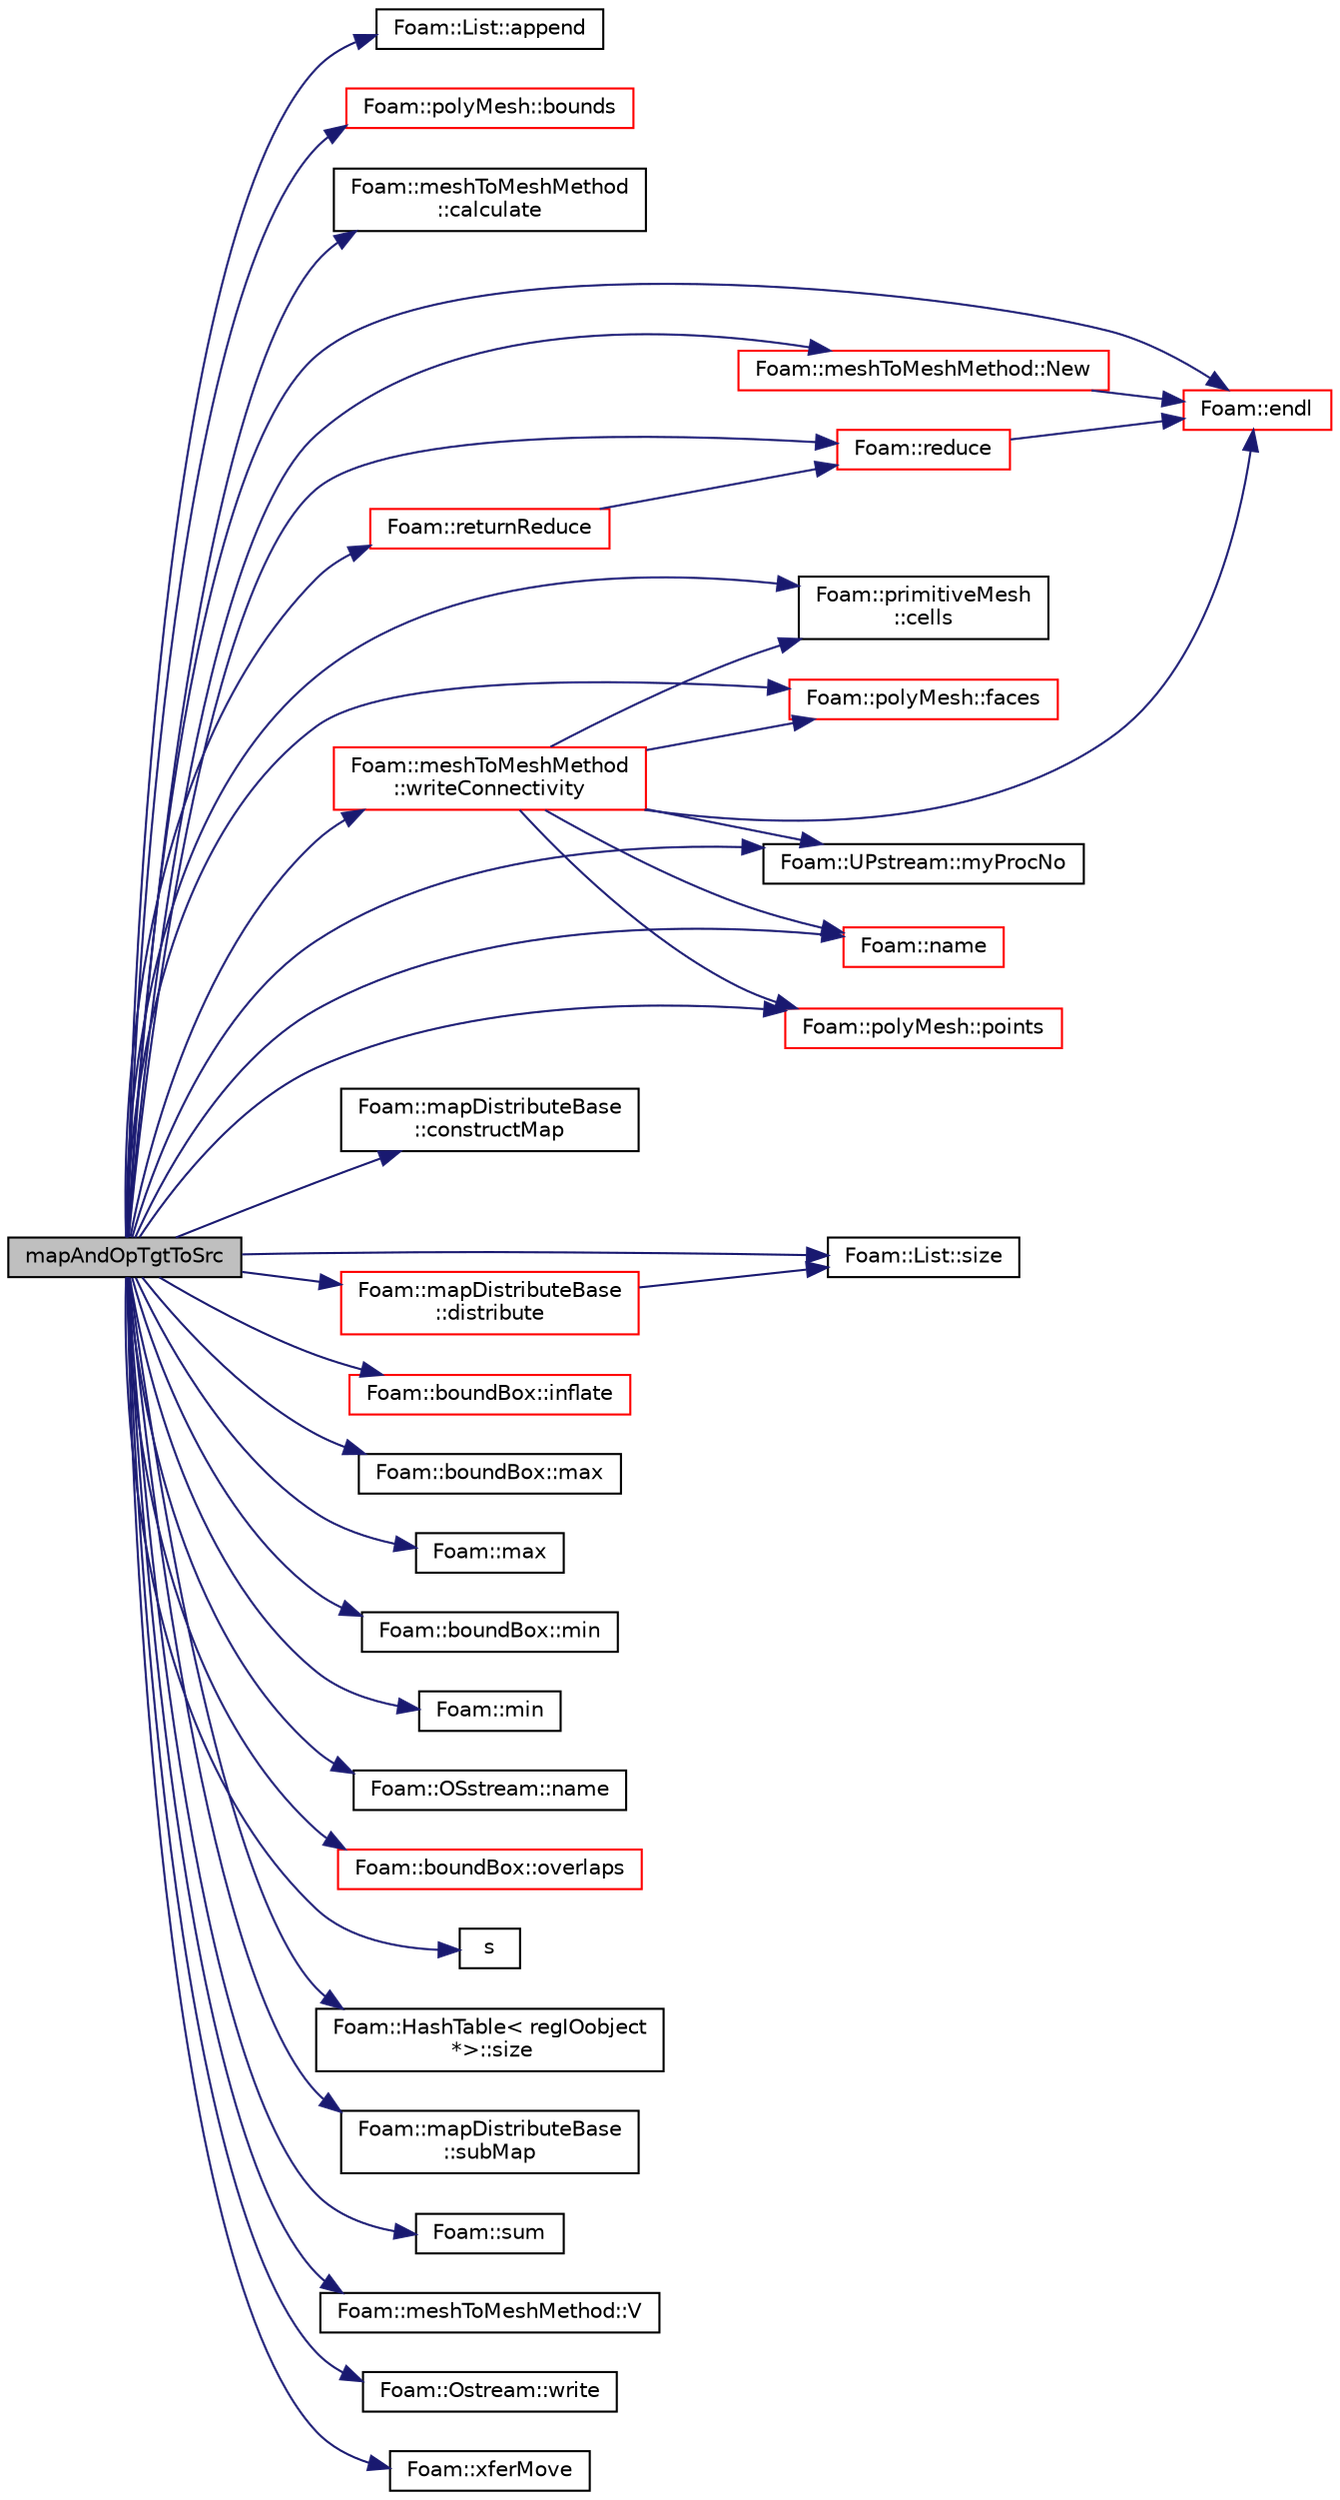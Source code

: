 digraph "mapAndOpTgtToSrc"
{
  bgcolor="transparent";
  edge [fontname="Helvetica",fontsize="10",labelfontname="Helvetica",labelfontsize="10"];
  node [fontname="Helvetica",fontsize="10",shape=record];
  rankdir="LR";
  Node807 [label="mapAndOpTgtToSrc",height=0.2,width=0.4,color="black", fillcolor="grey75", style="filled", fontcolor="black"];
  Node807 -> Node808 [color="midnightblue",fontsize="10",style="solid",fontname="Helvetica"];
  Node808 [label="Foam::List::append",height=0.2,width=0.4,color="black",URL="$a26833.html#a399dd2bf0d9a32016717dc90126f016b",tooltip="Append an element at the end of the list. "];
  Node807 -> Node809 [color="midnightblue",fontsize="10",style="solid",fontname="Helvetica"];
  Node809 [label="Foam::polyMesh::bounds",height=0.2,width=0.4,color="red",URL="$a28565.html#af0b8fd78dbff2bbd5d76f5c2e8569fbe",tooltip="Return mesh bounding box. "];
  Node807 -> Node960 [color="midnightblue",fontsize="10",style="solid",fontname="Helvetica"];
  Node960 [label="Foam::meshToMeshMethod\l::calculate",height=0.2,width=0.4,color="black",URL="$a30513.html#ac90625c367a45f1eba2402f352d3b93a",tooltip="Calculate addressing and weights. "];
  Node807 -> Node924 [color="midnightblue",fontsize="10",style="solid",fontname="Helvetica"];
  Node924 [label="Foam::primitiveMesh\l::cells",height=0.2,width=0.4,color="black",URL="$a28685.html#af19bf800d725a623c7b1d0101d65e7d3"];
  Node807 -> Node961 [color="midnightblue",fontsize="10",style="solid",fontname="Helvetica"];
  Node961 [label="Foam::mapDistributeBase\l::constructMap",height=0.2,width=0.4,color="black",URL="$a28525.html#a2c4fa08c9d8a3d5540a5c497f10ebb96",tooltip="From subsetted data to new reconstructed data. "];
  Node807 -> Node962 [color="midnightblue",fontsize="10",style="solid",fontname="Helvetica"];
  Node962 [label="Foam::mapDistributeBase\l::distribute",height=0.2,width=0.4,color="red",URL="$a28525.html#a333f631776644ef8e70cae68822cc5d5",tooltip="Distribute data. Note:schedule only used for Pstream::scheduled. "];
  Node962 -> Node889 [color="midnightblue",fontsize="10",style="solid",fontname="Helvetica"];
  Node889 [label="Foam::List::size",height=0.2,width=0.4,color="black",URL="$a26833.html#a8a5f6fa29bd4b500caf186f60245b384",tooltip="Override size to be inconsistent with allocated storage. "];
  Node807 -> Node828 [color="midnightblue",fontsize="10",style="solid",fontname="Helvetica"];
  Node828 [label="Foam::endl",height=0.2,width=0.4,color="red",URL="$a21851.html#a2db8fe02a0d3909e9351bb4275b23ce4",tooltip="Add newline and flush stream. "];
  Node807 -> Node897 [color="midnightblue",fontsize="10",style="solid",fontname="Helvetica"];
  Node897 [label="Foam::polyMesh::faces",height=0.2,width=0.4,color="red",URL="$a28565.html#a431c0a24765f0bb6d32f6a03ce0e9b57",tooltip="Return raw faces. "];
  Node807 -> Node969 [color="midnightblue",fontsize="10",style="solid",fontname="Helvetica"];
  Node969 [label="Foam::boundBox::inflate",height=0.2,width=0.4,color="red",URL="$a28253.html#a7264596c8566f5168aa2f5e795c884f4",tooltip="Inflate box by factor*mag(span) in all dimensions. "];
  Node807 -> Node940 [color="midnightblue",fontsize="10",style="solid",fontname="Helvetica"];
  Node940 [label="Foam::boundBox::max",height=0.2,width=0.4,color="black",URL="$a28253.html#a43279cd20862e64a21c8c82ee6c2441b",tooltip="Maximum describing the bounding box. "];
  Node807 -> Node933 [color="midnightblue",fontsize="10",style="solid",fontname="Helvetica"];
  Node933 [label="Foam::max",height=0.2,width=0.4,color="black",URL="$a21851.html#ac993e906cf2774ae77e666bc24e81733"];
  Node807 -> Node934 [color="midnightblue",fontsize="10",style="solid",fontname="Helvetica"];
  Node934 [label="Foam::boundBox::min",height=0.2,width=0.4,color="black",URL="$a28253.html#a41bea928bbb72b904d07db28570b07bd",tooltip="Minimum describing the bounding box. "];
  Node807 -> Node971 [color="midnightblue",fontsize="10",style="solid",fontname="Helvetica"];
  Node971 [label="Foam::min",height=0.2,width=0.4,color="black",URL="$a21851.html#a253e112ad2d56d96230ff39ea7f442dc"];
  Node807 -> Node909 [color="midnightblue",fontsize="10",style="solid",fontname="Helvetica"];
  Node909 [label="Foam::UPstream::myProcNo",height=0.2,width=0.4,color="black",URL="$a27377.html#afc74d89573de32a3032c916f8cdd1733",tooltip="Number of this process (starting from masterNo() = 0) "];
  Node807 -> Node972 [color="midnightblue",fontsize="10",style="solid",fontname="Helvetica"];
  Node972 [label="Foam::OSstream::name",height=0.2,width=0.4,color="black",URL="$a27397.html#a41b2d01e5fd6e1bc71a895d8b8a86308",tooltip="Return the name of the stream. "];
  Node807 -> Node973 [color="midnightblue",fontsize="10",style="solid",fontname="Helvetica"];
  Node973 [label="Foam::name",height=0.2,width=0.4,color="red",URL="$a21851.html#adcb0df2bd4953cb6bb390272d8263c3a",tooltip="Return a string representation of a complex. "];
  Node807 -> Node976 [color="midnightblue",fontsize="10",style="solid",fontname="Helvetica"];
  Node976 [label="Foam::meshToMeshMethod::New",height=0.2,width=0.4,color="red",URL="$a30513.html#af8481e3b6878ce37d283fd403558a2d5",tooltip="Selector. "];
  Node976 -> Node828 [color="midnightblue",fontsize="10",style="solid",fontname="Helvetica"];
  Node807 -> Node981 [color="midnightblue",fontsize="10",style="solid",fontname="Helvetica"];
  Node981 [label="Foam::boundBox::overlaps",height=0.2,width=0.4,color="red",URL="$a28253.html#a6caa823feb3f4b40eddaa16c88a35f7c",tooltip="Overlaps/touches boundingBox? "];
  Node807 -> Node900 [color="midnightblue",fontsize="10",style="solid",fontname="Helvetica"];
  Node900 [label="Foam::polyMesh::points",height=0.2,width=0.4,color="red",URL="$a28565.html#ac44123fc1265297c41a43c3b62fdb4c2",tooltip="Return raw points. "];
  Node807 -> Node906 [color="midnightblue",fontsize="10",style="solid",fontname="Helvetica"];
  Node906 [label="Foam::reduce",height=0.2,width=0.4,color="red",URL="$a21851.html#a7ffd6af4acc2eb9ba72ee296b5ecda23"];
  Node906 -> Node828 [color="midnightblue",fontsize="10",style="solid",fontname="Helvetica"];
  Node807 -> Node984 [color="midnightblue",fontsize="10",style="solid",fontname="Helvetica"];
  Node984 [label="Foam::returnReduce",height=0.2,width=0.4,color="red",URL="$a21851.html#a8d528a67d2a9c6fe4fb94bc86872624b"];
  Node984 -> Node906 [color="midnightblue",fontsize="10",style="solid",fontname="Helvetica"];
  Node807 -> Node823 [color="midnightblue",fontsize="10",style="solid",fontname="Helvetica"];
  Node823 [label="s",height=0.2,width=0.4,color="black",URL="$a19343.html#abb9c4233033fad2ad0206cd4adad3b9f"];
  Node807 -> Node889 [color="midnightblue",fontsize="10",style="solid",fontname="Helvetica"];
  Node807 -> Node942 [color="midnightblue",fontsize="10",style="solid",fontname="Helvetica"];
  Node942 [label="Foam::HashTable\< regIOobject\l *\>::size",height=0.2,width=0.4,color="black",URL="$a26841.html#a47b3bf30da1eb3ab8076b5fbe00e0494",tooltip="Return number of elements in table. "];
  Node807 -> Node988 [color="midnightblue",fontsize="10",style="solid",fontname="Helvetica"];
  Node988 [label="Foam::mapDistributeBase\l::subMap",height=0.2,width=0.4,color="black",URL="$a28525.html#a2e7b20e52a727b16f348b09df7268ad3",tooltip="From subsetted data back to original data. "];
  Node807 -> Node824 [color="midnightblue",fontsize="10",style="solid",fontname="Helvetica"];
  Node824 [label="Foam::sum",height=0.2,width=0.4,color="black",URL="$a21851.html#a3d8733143aad0e03b300186ab4bef137"];
  Node807 -> Node989 [color="midnightblue",fontsize="10",style="solid",fontname="Helvetica"];
  Node989 [label="Foam::meshToMeshMethod::V",height=0.2,width=0.4,color="black",URL="$a30513.html#a282bf487b91383094d9ff76f417b24a7",tooltip="Return const access to the overlap volume. "];
  Node807 -> Node990 [color="midnightblue",fontsize="10",style="solid",fontname="Helvetica"];
  Node990 [label="Foam::Ostream::write",height=0.2,width=0.4,color="black",URL="$a27345.html#a81a19ad9e4098b4701cc8bab9a59d78b",tooltip="Write next token to stream. "];
  Node807 -> Node991 [color="midnightblue",fontsize="10",style="solid",fontname="Helvetica"];
  Node991 [label="Foam::meshToMeshMethod\l::writeConnectivity",height=0.2,width=0.4,color="red",URL="$a30513.html#a43673ae152d43cec8203797a764b06d1",tooltip="Write the connectivity (debugging) "];
  Node991 -> Node828 [color="midnightblue",fontsize="10",style="solid",fontname="Helvetica"];
  Node991 -> Node973 [color="midnightblue",fontsize="10",style="solid",fontname="Helvetica"];
  Node991 -> Node909 [color="midnightblue",fontsize="10",style="solid",fontname="Helvetica"];
  Node991 -> Node924 [color="midnightblue",fontsize="10",style="solid",fontname="Helvetica"];
  Node991 -> Node897 [color="midnightblue",fontsize="10",style="solid",fontname="Helvetica"];
  Node991 -> Node900 [color="midnightblue",fontsize="10",style="solid",fontname="Helvetica"];
  Node807 -> Node997 [color="midnightblue",fontsize="10",style="solid",fontname="Helvetica"];
  Node997 [label="Foam::xferMove",height=0.2,width=0.4,color="black",URL="$a21851.html#ae3ad39ee5ad896e6d3c0f137ecd12abb",tooltip="Construct by transferring the contents of the arg. "];
}
